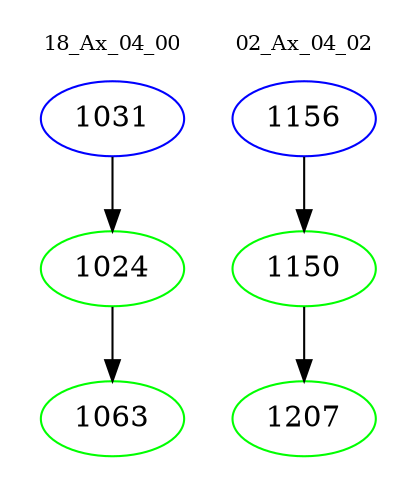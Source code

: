 digraph{
subgraph cluster_0 {
color = white
label = "18_Ax_04_00";
fontsize=10;
T0_1031 [label="1031", color="blue"]
T0_1031 -> T0_1024 [color="black"]
T0_1024 [label="1024", color="green"]
T0_1024 -> T0_1063 [color="black"]
T0_1063 [label="1063", color="green"]
}
subgraph cluster_1 {
color = white
label = "02_Ax_04_02";
fontsize=10;
T1_1156 [label="1156", color="blue"]
T1_1156 -> T1_1150 [color="black"]
T1_1150 [label="1150", color="green"]
T1_1150 -> T1_1207 [color="black"]
T1_1207 [label="1207", color="green"]
}
}
